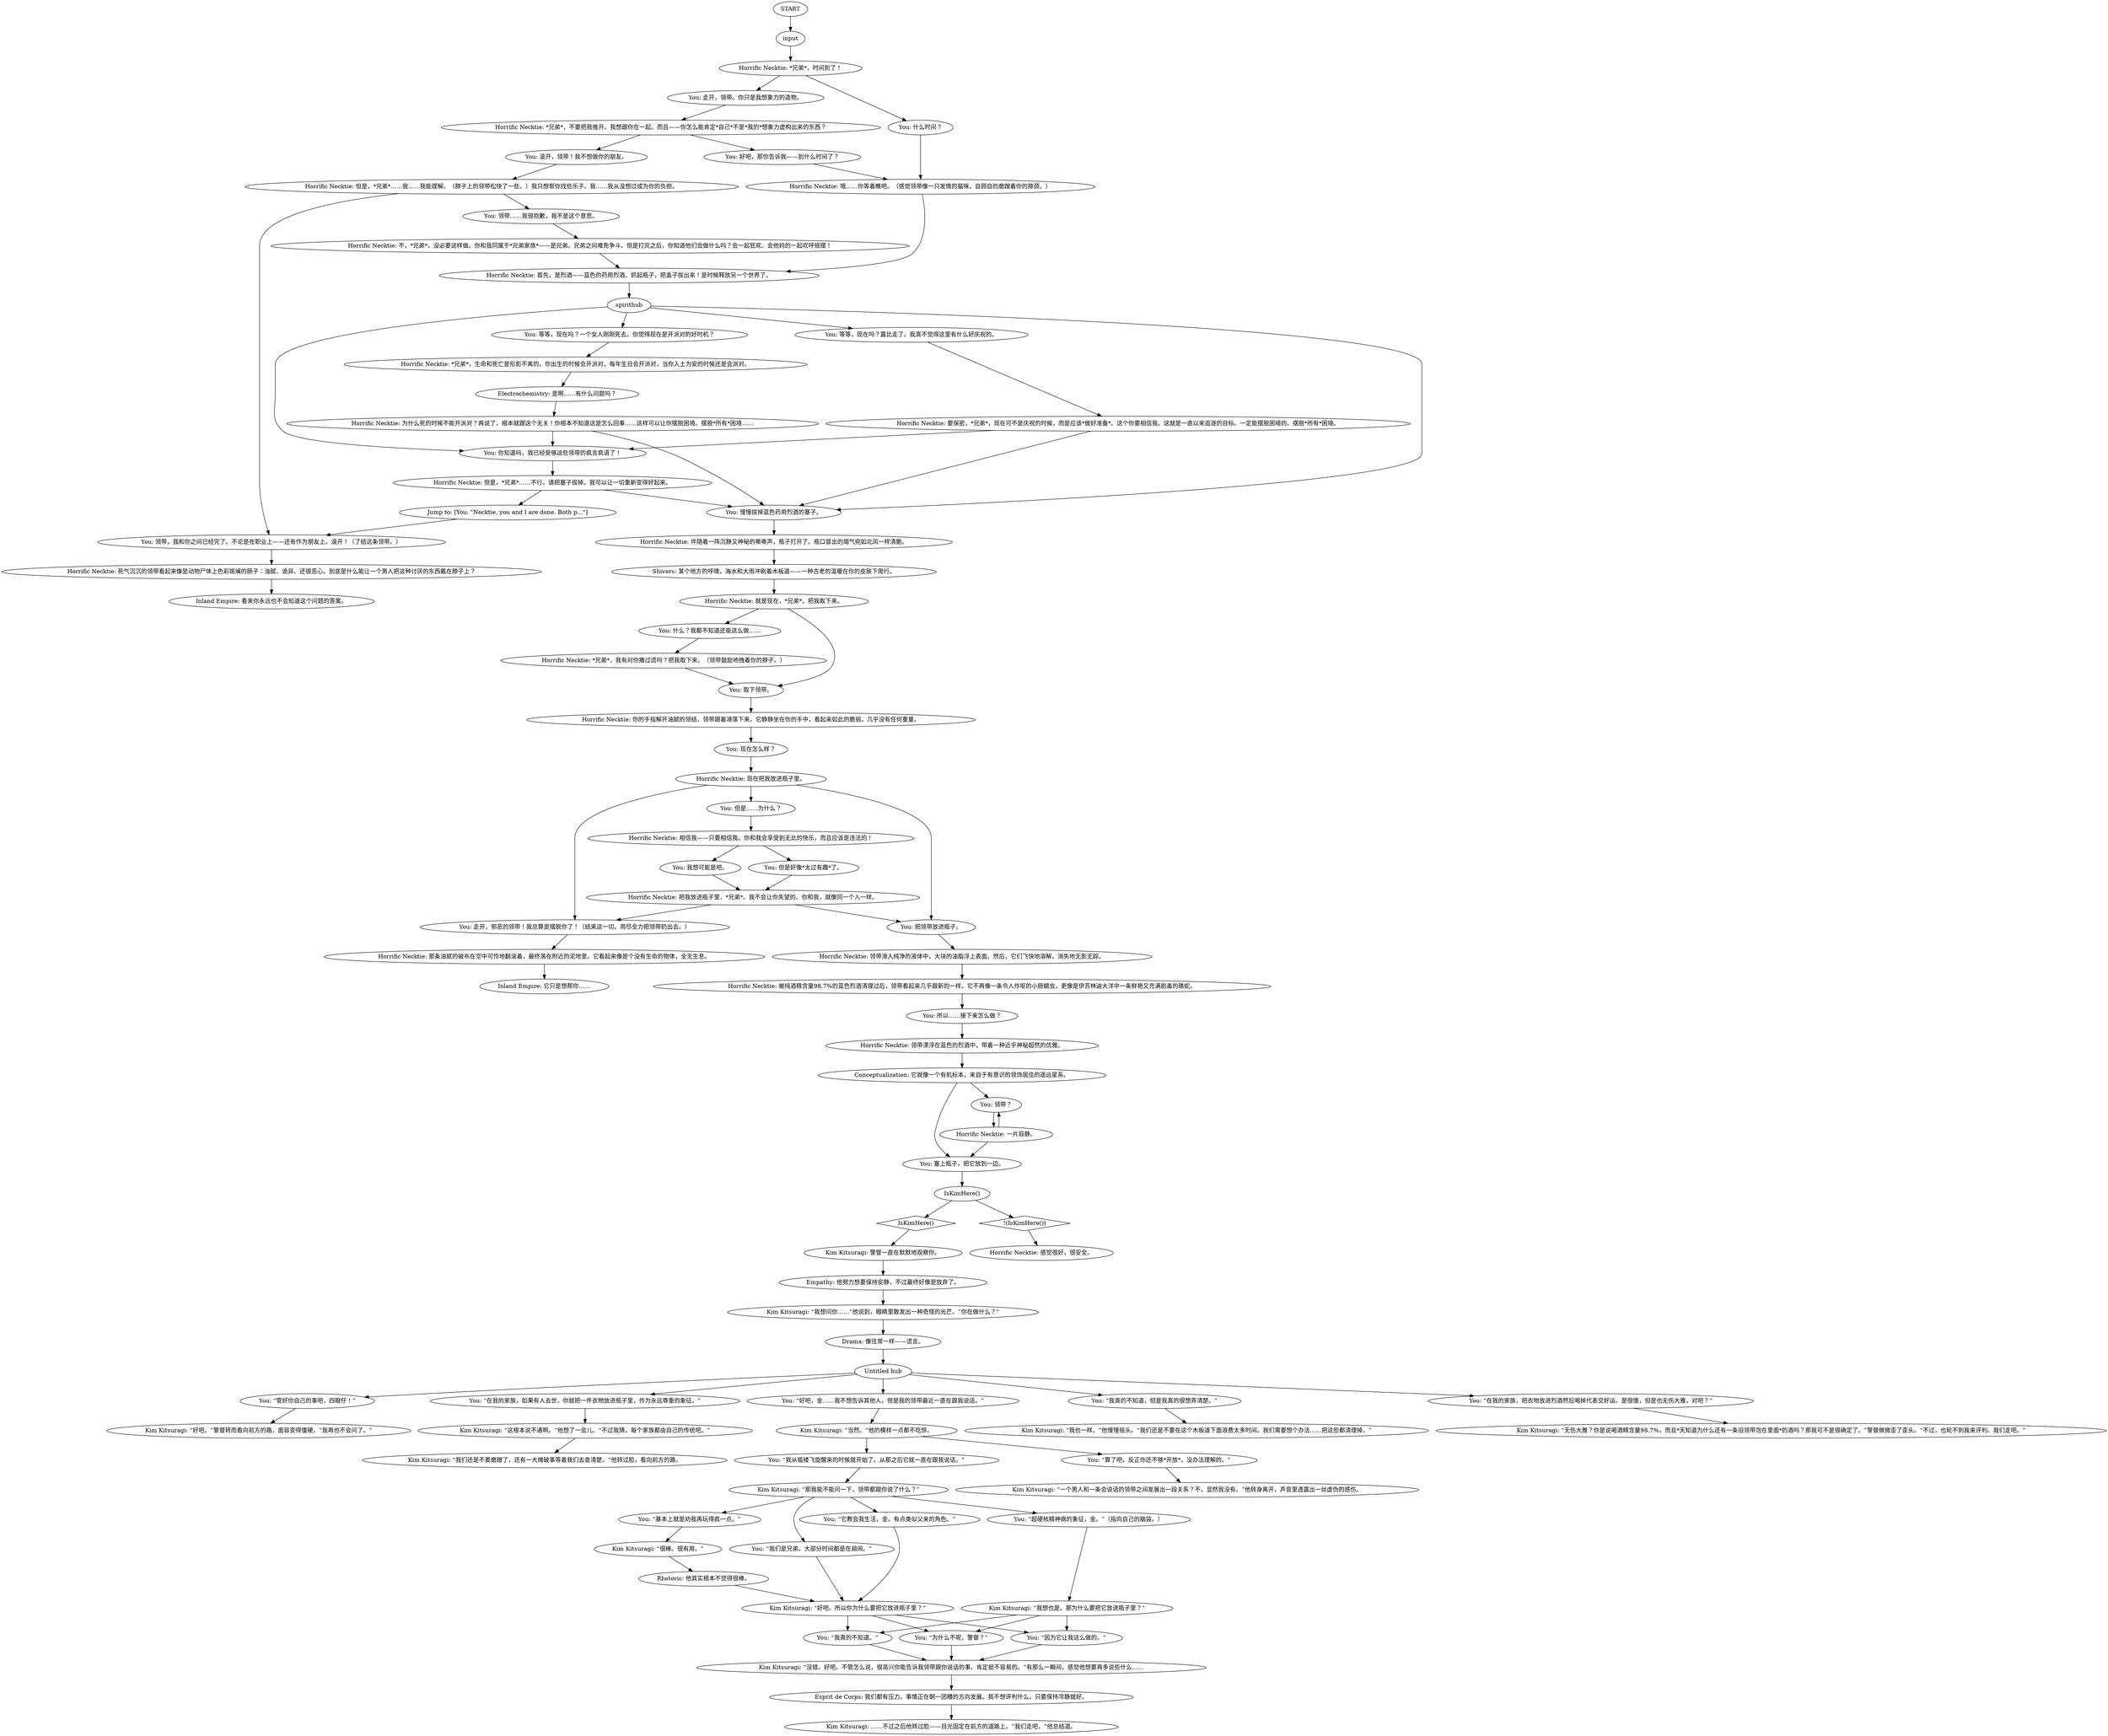 # LAIR ORB / dark celebration 2
# An afterthought to Ruby's scene whether she kills herself or runs away -- exists outside Ruby by Rosemary as redundancy
# ==================================================
digraph G {
	  0 [label="START"];
	  1 [label="input"];
	  2 [label="Kim Kitsuragi: “好吧。”警督转而看向前方的路，面容变得僵硬。“我再也不会问了。”"];
	  3 [label="Electrochemistry: 是啊……有什么问题吗？"];
	  4 [label="Kim Kitsuragi: “当然。”他的模样一点都不吃惊。"];
	  5 [label="Kim Kitsuragi: ……不过之后他转过脸——目光固定在前方的道路上。“我们走吧，”他总结道。"];
	  6 [label="Esprit de Corps: 我们都有压力。事情正在朝一团糟的方向发展。我不想评判什么。只要保持冷静就好。"];
	  7 [label="Horrific Necktie: 感觉很好，很安全。"];
	  8 [label="Horrific Necktie: 死气沉沉的领带看起来像是动物尸体上色彩斑斓的肠子：油腻、诡异、还很恶心。到底是什么能让一个男人把这种讨厌的东西戴在脖子上？"];
	  9 [label="Empathy: 他努力想要保持安静，不过最终好像是放弃了。"];
	  10 [label="Rhetoric: 他其实根本不觉得很棒。"];
	  11 [label="Horrific Necktie: 要保密，*兄弟*，现在可不是庆祝的时候，而是应该*做好准备*。这个你要相信我。这就是一直以来追逐的目标。一定能摆脱困境的。摆脱*所有*困境。"];
	  12 [label="You: 现在怎么样？"];
	  13 [label="Horrific Necktie: 把我放进瓶子里，*兄弟*。我不会让你失望的。你和我，就像同一个人一样。"];
	  14 [label="Horrific Necktie: 不，*兄弟*，没必要这样做。你和我同属于*兄弟家族*——是兄弟。兄弟之间难免争斗。但是打完之后，你知道他们会做什么吗？会一起狂欢。会他妈的一起欢呼摇摆！"];
	  15 [label="Kim Kitsuragi: “这根本说不通啊。”他想了一会儿。“不过我猜，每个家族都由自己的传统吧。”"];
	  16 [label="You: “算了吧，反正你还不够*开放*，没办法理解的。”"];
	  17 [label="Kim Kitsuragi: “我想问你……”他说到，眼睛里散发出一种奇怪的光芒。“你在做什么？”"];
	  18 [label="You: “基本上就是劝我再玩得疯一点。”"];
	  19 [label="spirithub"];
	  20 [label="You: “管好你自己的事吧，四眼仔！”"];
	  21 [label="Kim Kitsuragi: “我也一样。”他慢慢摇头。“我们还是不要在这个木板道下面浪费太多时间。我们需要想个办法……把这些都清理掉。”"];
	  22 [label="You: “我们是兄弟。大部分时间都是在胡闹。”"];
	  23 [label="You: 塞上瓶子，把它放到一边。"];
	  24 [label="You: “我从褴褛飞旋醒来的时候就开始了。从那之后它就一直在跟我说话。”"];
	  25 [label="Horrific Necktie: *兄弟*，我有对你撒过谎吗？把我取下来。（领带鼓励地拽着你的脖子。）"];
	  26 [label="You: 走开，邪恶的领带！我总算是摆脱你了！（结束这一切。用尽全力把领带扔出去。）"];
	  27 [label="Horrific Necktie: 领带漂浮在蓝色的烈酒中，带着一种近乎神秘超然的优雅。"];
	  29 [label="Kim Kitsuragi: “无伤大雅？你是说喝酒精含量98.7%，而且*天知道为什么还有一条旧领带泡在里面*的酒吗？那我可不是很确定了。”警督微微歪了歪头。“不过，也轮不到我来评判。我们走吧。”"];
	  30 [label="You: 什么？我都不知道还能这么做……"];
	  31 [label="You: 滚开，领带！我不想做你的朋友。"];
	  32 [label="Horrific Necktie: *兄弟*，生命和死亡是形影不离的。你出生的时候会开派对，每年生日会开派对，当你入土为安的时候还是会派对。"];
	  33 [label="Untitled hub"];
	  34 [label="Jump to: [You: \"Necktie, you and I are done. Both p...\"]"];
	  35 [label="Kim Kitsuragi: “没错。好吧。不管怎么说，很高兴你能告诉我领带跟你说话的事。肯定挺不容易的。”有那么一瞬间，感觉他想要再多说些什么……"];
	  36 [label="You: 取下领带。"];
	  37 [label="Kim Kitsuragi: “好吧。所以你为什么要把它放进瓶子里？”"];
	  38 [label="You: 我想可能是吧。"];
	  39 [label="You: 所以……接下来怎么做？"];
	  40 [label="You: “在我的家族，如果有人去世，你就把一件衣物放进瓶子里，作为永远尊重的象征。”"];
	  41 [label="Horrific Necktie: 但是，*兄弟*……我……我能理解。（脖子上的领带松快了一些。）我只想帮你找些乐子。我……我从没想过成为你的负担。"];
	  42 [label="Shivers: 某个地方的呼啸，海水和大雨冲刷着木板道——一种古老的温暖在你的皮肤下爬行。"];
	  43 [label="Kim Kitsuragi: “那我能不能问一下，领带都跟你说了什么？”"];
	  44 [label="You: 走开，领带。你只是我想象力的造物。"];
	  45 [label="You: “超硬核精神病的象征，金。”（指向自己的脑袋。）"];
	  46 [label="Kim Kitsuragi: “我想也是。那为什么要把它放进瓶子里？”"];
	  47 [label="Horrific Necktie: 你的手指解开油腻的领结，领带跟着滑落下来。它静静坐在你的手中，看起来如此的脆弱，几乎没有任何重量。"];
	  48 [label="You: 领带？"];
	  49 [label="Horrific Necktie: 相信我——只要相信我。你和我会享受到无比的快乐，而且应该是违法的！"];
	  50 [label="You: 但是好像*太过有趣*了。"];
	  51 [label="Inland Empire: 它只是想帮你……"];
	  52 [label="Horrific Necktie: *兄弟*，不要把我推开。我想跟你在一起。而且——你怎么能肯定*自己*不是*我的*想象力虚构出来的东西？"];
	  53 [label="You: 但是……为什么？"];
	  54 [label="You: 你知道吗，我已经受够这些领带的疯言疯语了！"];
	  55 [label="Conceptualization: 它就像一个有机标本，来自于有意识的领饰居住的遥远星系。"];
	  56 [label="Inland Empire: 看来你永远也不会知道这个问题的答案。"];
	  57 [label="You: 什么时间？"];
	  58 [label="Kim Kitsuragi: “我们还是不要磨蹭了，还有一大摊破事等着我们去查清楚。”他转过脸，看向前方的路。"];
	  59 [label="You: “我真的不知道。”"];
	  60 [label="You: 等等，现在吗？一个女人刚刚死去，你觉得现在是开派对的好时机？"];
	  61 [label="You: 等等，现在吗？露比走了。我真不觉得这里有什么好庆祝的。"];
	  62 [label="IsKimHere()"];
	  63 [label="IsKimHere()", shape=diamond];
	  64 [label="!(IsKimHere())", shape=diamond];
	  65 [label="You: “好吧，金……我不想告诉其他人，但是我的领带最近一直在跟我说话。”"];
	  66 [label="You: 把领带放进瓶子。"];
	  67 [label="Kim Kitsuragi: 警督一直在默默地观察你。"];
	  68 [label="You: 好吧，那你告诉我——到什么时间了？"];
	  69 [label="You: “为什么不呢，警督？”"];
	  70 [label="Horrific Necktie: 现在把我放进瓶子里。"];
	  71 [label="Horrific Necktie: 哦……你等着瞧吧。（感觉领带像一只发情的猫咪，自顾自的磨蹭着你的脖颈。）"];
	  72 [label="You: “我真的不知道，但是我真的很想弄清楚。”"];
	  73 [label="You: “因为它让我这么做的。”"];
	  74 [label="You: “在我的家族，把衣物放进烈酒然后喝掉代表交好运。是很傻，但是也无伤大雅，对吧？”"];
	  75 [label="Horrific Necktie: 领带滑入纯净的液体中，大块的油脂浮上表面。然后，它们飞快地溶解，消失地无影无踪。"];
	  76 [label="You: “它教会我生活，金。有点类似父亲的角色。”"];
	  77 [label="Kim Kitsuragi: “很棒。很有用。”"];
	  78 [label="Kim Kitsuragi: “一个男人和一条会说话的领带之间发展出一段关系？不，显然我没有。”他转身离开，声音里透露出一丝虚伪的感伤。"];
	  79 [label="Horrific Necktie: 被纯酒精含量98.7%的蓝色烈酒清理过后，领带看起来几乎跟新的一样。它不再像一条令人作呕的小肠蠕虫，更像是伊苏林迪大洋中一条鲜艳又充满剧毒的礁蛇。"];
	  80 [label="You: 慢慢拔掉蓝色药用烈酒的塞子。"];
	  81 [label="Horrific Necktie: 伴随着一阵沉静又神秘的嘶嘶声，瓶子打开了。瓶口冒出的烟气宛如北风一样清脆。"];
	  82 [label="You: 领带，我和你之间已经完了。不论是在职业上——还有作为朋友上。滚开！（了结这条领带。）"];
	  83 [label="Horrific Necktie: *兄弟*，时间到了！"];
	  84 [label="Horrific Necktie: 首先，是烈酒——蓝色的药用烈酒。抓起瓶子，把盖子拔出来！是时候释放另一个世界了。"];
	  85 [label="Horrific Necktie: 一片寂静。"];
	  86 [label="Horrific Necktie: 为什么死的时候不能开派对？再说了，根本就跟这个无关！你根本不知道这是怎么回事……这样可以让你摆脱困境。摆脱*所有*困境……"];
	  87 [label="Horrific Necktie: 但是，*兄弟*……不行。请把塞子拔掉。我可以让一切重新变得好起来。"];
	  88 [label="Drama: 像往常一样——谎言。"];
	  89 [label="You: 领带……我很抱歉，我不是这个意思。"];
	  90 [label="Horrific Necktie: 就是现在，*兄弟*，把我取下来。"];
	  91 [label="Horrific Necktie: 那条油腻的破布在空中可怜地翻滚着，最终落在附近的泥地里。它看起来像是个没有生命的物体，全无生息。"];
	  0 -> 1
	  1 -> 83
	  3 -> 86
	  4 -> 24
	  4 -> 16
	  6 -> 5
	  8 -> 56
	  9 -> 17
	  10 -> 37
	  11 -> 80
	  11 -> 54
	  12 -> 70
	  13 -> 66
	  13 -> 26
	  14 -> 84
	  15 -> 58
	  16 -> 78
	  17 -> 88
	  18 -> 77
	  19 -> 80
	  19 -> 60
	  19 -> 61
	  19 -> 54
	  20 -> 2
	  22 -> 37
	  23 -> 62
	  24 -> 43
	  25 -> 36
	  26 -> 91
	  27 -> 55
	  30 -> 25
	  31 -> 41
	  32 -> 3
	  33 -> 65
	  33 -> 72
	  33 -> 40
	  33 -> 74
	  33 -> 20
	  34 -> 82
	  35 -> 6
	  36 -> 47
	  37 -> 73
	  37 -> 59
	  37 -> 69
	  38 -> 13
	  39 -> 27
	  40 -> 15
	  41 -> 89
	  41 -> 82
	  42 -> 90
	  43 -> 18
	  43 -> 76
	  43 -> 45
	  43 -> 22
	  44 -> 52
	  45 -> 46
	  46 -> 73
	  46 -> 59
	  46 -> 69
	  47 -> 12
	  48 -> 85
	  49 -> 50
	  49 -> 38
	  50 -> 13
	  52 -> 68
	  52 -> 31
	  53 -> 49
	  54 -> 87
	  55 -> 48
	  55 -> 23
	  57 -> 71
	  59 -> 35
	  60 -> 32
	  61 -> 11
	  62 -> 64
	  62 -> 63
	  63 -> 67
	  64 -> 7
	  65 -> 4
	  66 -> 75
	  67 -> 9
	  68 -> 71
	  69 -> 35
	  70 -> 66
	  70 -> 26
	  70 -> 53
	  71 -> 84
	  72 -> 21
	  73 -> 35
	  74 -> 29
	  75 -> 79
	  76 -> 37
	  77 -> 10
	  79 -> 39
	  80 -> 81
	  81 -> 42
	  82 -> 8
	  83 -> 57
	  83 -> 44
	  84 -> 19
	  85 -> 48
	  85 -> 23
	  86 -> 80
	  86 -> 54
	  87 -> 80
	  87 -> 34
	  88 -> 33
	  89 -> 14
	  90 -> 36
	  90 -> 30
	  91 -> 51
}

